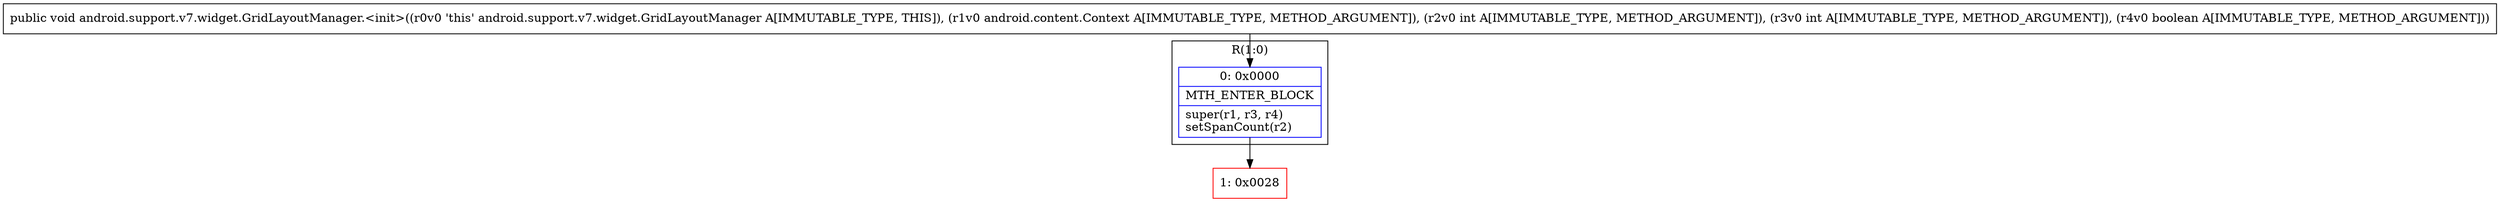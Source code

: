 digraph "CFG forandroid.support.v7.widget.GridLayoutManager.\<init\>(Landroid\/content\/Context;IIZ)V" {
subgraph cluster_Region_178287554 {
label = "R(1:0)";
node [shape=record,color=blue];
Node_0 [shape=record,label="{0\:\ 0x0000|MTH_ENTER_BLOCK\l|super(r1, r3, r4)\lsetSpanCount(r2)\l}"];
}
Node_1 [shape=record,color=red,label="{1\:\ 0x0028}"];
MethodNode[shape=record,label="{public void android.support.v7.widget.GridLayoutManager.\<init\>((r0v0 'this' android.support.v7.widget.GridLayoutManager A[IMMUTABLE_TYPE, THIS]), (r1v0 android.content.Context A[IMMUTABLE_TYPE, METHOD_ARGUMENT]), (r2v0 int A[IMMUTABLE_TYPE, METHOD_ARGUMENT]), (r3v0 int A[IMMUTABLE_TYPE, METHOD_ARGUMENT]), (r4v0 boolean A[IMMUTABLE_TYPE, METHOD_ARGUMENT])) }"];
MethodNode -> Node_0;
Node_0 -> Node_1;
}


